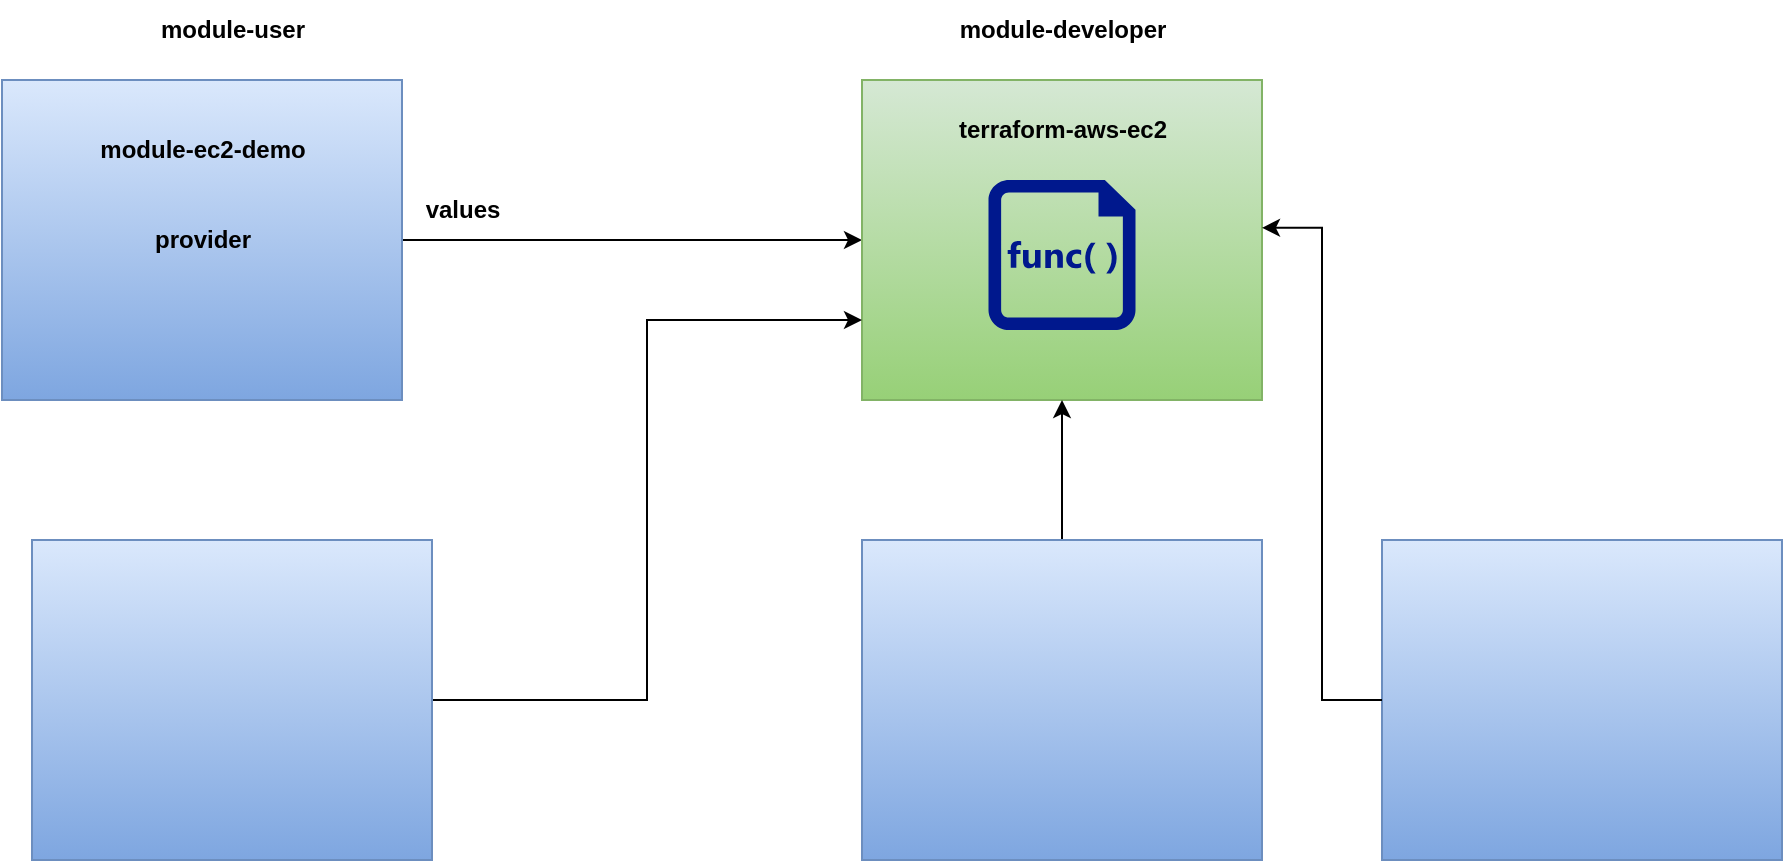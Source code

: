 <mxfile version="24.7.13">
  <diagram name="Page-1" id="2g0HqS77D09MyAridkx4">
    <mxGraphModel dx="1050" dy="583" grid="1" gridSize="10" guides="1" tooltips="1" connect="1" arrows="1" fold="1" page="1" pageScale="1" pageWidth="850" pageHeight="1100" math="0" shadow="0">
      <root>
        <mxCell id="0" />
        <mxCell id="1" parent="0" />
        <mxCell id="Slap6VVCXJqYbtbtnIO4-6" style="edgeStyle=orthogonalEdgeStyle;rounded=0;orthogonalLoop=1;jettySize=auto;html=1;entryX=0;entryY=0.5;entryDx=0;entryDy=0;" edge="1" parent="1" source="Slap6VVCXJqYbtbtnIO4-1" target="Slap6VVCXJqYbtbtnIO4-3">
          <mxGeometry relative="1" as="geometry" />
        </mxCell>
        <mxCell id="Slap6VVCXJqYbtbtnIO4-1" value="" style="rounded=0;whiteSpace=wrap;html=1;fillColor=#dae8fc;gradientColor=#7ea6e0;strokeColor=#6c8ebf;" vertex="1" parent="1">
          <mxGeometry x="40" y="120" width="200" height="160" as="geometry" />
        </mxCell>
        <mxCell id="Slap6VVCXJqYbtbtnIO4-2" value="&lt;b&gt;module-ec2-demo&lt;/b&gt;" style="text;html=1;align=center;verticalAlign=middle;resizable=0;points=[];autosize=1;strokeColor=none;fillColor=none;" vertex="1" parent="1">
          <mxGeometry x="75" y="140" width="130" height="30" as="geometry" />
        </mxCell>
        <mxCell id="Slap6VVCXJqYbtbtnIO4-3" value="" style="rounded=0;whiteSpace=wrap;html=1;fillColor=#d5e8d4;gradientColor=#97d077;strokeColor=#82b366;" vertex="1" parent="1">
          <mxGeometry x="470" y="120" width="200" height="160" as="geometry" />
        </mxCell>
        <mxCell id="Slap6VVCXJqYbtbtnIO4-4" value="&lt;b&gt;terraform-aws-ec2&lt;/b&gt;" style="text;html=1;align=center;verticalAlign=middle;resizable=0;points=[];autosize=1;strokeColor=none;fillColor=none;" vertex="1" parent="1">
          <mxGeometry x="505" y="130" width="130" height="30" as="geometry" />
        </mxCell>
        <mxCell id="Slap6VVCXJqYbtbtnIO4-5" value="" style="sketch=0;aspect=fixed;pointerEvents=1;shadow=0;dashed=0;html=1;strokeColor=none;labelPosition=center;verticalLabelPosition=bottom;verticalAlign=top;align=center;fillColor=#00188D;shape=mxgraph.mscae.enterprise.code_file" vertex="1" parent="1">
          <mxGeometry x="533.25" y="170" width="73.5" height="75" as="geometry" />
        </mxCell>
        <mxCell id="Slap6VVCXJqYbtbtnIO4-7" value="&lt;b&gt;values&lt;/b&gt;" style="text;html=1;align=center;verticalAlign=middle;resizable=0;points=[];autosize=1;strokeColor=none;fillColor=none;" vertex="1" parent="1">
          <mxGeometry x="240" y="170" width="60" height="30" as="geometry" />
        </mxCell>
        <mxCell id="Slap6VVCXJqYbtbtnIO4-8" value="&lt;b&gt;provider&lt;/b&gt;" style="text;html=1;align=center;verticalAlign=middle;resizable=0;points=[];autosize=1;strokeColor=none;fillColor=none;" vertex="1" parent="1">
          <mxGeometry x="105" y="185" width="70" height="30" as="geometry" />
        </mxCell>
        <mxCell id="Slap6VVCXJqYbtbtnIO4-9" value="&lt;b&gt;module-developer&lt;/b&gt;" style="text;html=1;align=center;verticalAlign=middle;resizable=0;points=[];autosize=1;strokeColor=none;fillColor=none;" vertex="1" parent="1">
          <mxGeometry x="505" y="80" width="130" height="30" as="geometry" />
        </mxCell>
        <mxCell id="Slap6VVCXJqYbtbtnIO4-10" value="&lt;b&gt;module-user&lt;/b&gt;" style="text;html=1;align=center;verticalAlign=middle;resizable=0;points=[];autosize=1;strokeColor=none;fillColor=none;" vertex="1" parent="1">
          <mxGeometry x="105" y="80" width="100" height="30" as="geometry" />
        </mxCell>
        <mxCell id="Slap6VVCXJqYbtbtnIO4-12" style="edgeStyle=orthogonalEdgeStyle;rounded=0;orthogonalLoop=1;jettySize=auto;html=1;entryX=0;entryY=0.75;entryDx=0;entryDy=0;" edge="1" parent="1" source="Slap6VVCXJqYbtbtnIO4-11" target="Slap6VVCXJqYbtbtnIO4-3">
          <mxGeometry relative="1" as="geometry" />
        </mxCell>
        <mxCell id="Slap6VVCXJqYbtbtnIO4-11" value="" style="rounded=0;whiteSpace=wrap;html=1;fillColor=#dae8fc;gradientColor=#7ea6e0;strokeColor=#6c8ebf;" vertex="1" parent="1">
          <mxGeometry x="55" y="350" width="200" height="160" as="geometry" />
        </mxCell>
        <mxCell id="Slap6VVCXJqYbtbtnIO4-14" style="edgeStyle=orthogonalEdgeStyle;rounded=0;orthogonalLoop=1;jettySize=auto;html=1;entryX=0.5;entryY=1;entryDx=0;entryDy=0;" edge="1" parent="1" source="Slap6VVCXJqYbtbtnIO4-13" target="Slap6VVCXJqYbtbtnIO4-3">
          <mxGeometry relative="1" as="geometry" />
        </mxCell>
        <mxCell id="Slap6VVCXJqYbtbtnIO4-13" value="" style="rounded=0;whiteSpace=wrap;html=1;fillColor=#dae8fc;gradientColor=#7ea6e0;strokeColor=#6c8ebf;" vertex="1" parent="1">
          <mxGeometry x="470" y="350" width="200" height="160" as="geometry" />
        </mxCell>
        <mxCell id="Slap6VVCXJqYbtbtnIO4-15" value="" style="rounded=0;whiteSpace=wrap;html=1;fillColor=#dae8fc;gradientColor=#7ea6e0;strokeColor=#6c8ebf;" vertex="1" parent="1">
          <mxGeometry x="730" y="350" width="200" height="160" as="geometry" />
        </mxCell>
        <mxCell id="Slap6VVCXJqYbtbtnIO4-16" style="edgeStyle=orthogonalEdgeStyle;rounded=0;orthogonalLoop=1;jettySize=auto;html=1;entryX=1;entryY=0.462;entryDx=0;entryDy=0;entryPerimeter=0;" edge="1" parent="1" source="Slap6VVCXJqYbtbtnIO4-15" target="Slap6VVCXJqYbtbtnIO4-3">
          <mxGeometry relative="1" as="geometry" />
        </mxCell>
      </root>
    </mxGraphModel>
  </diagram>
</mxfile>
